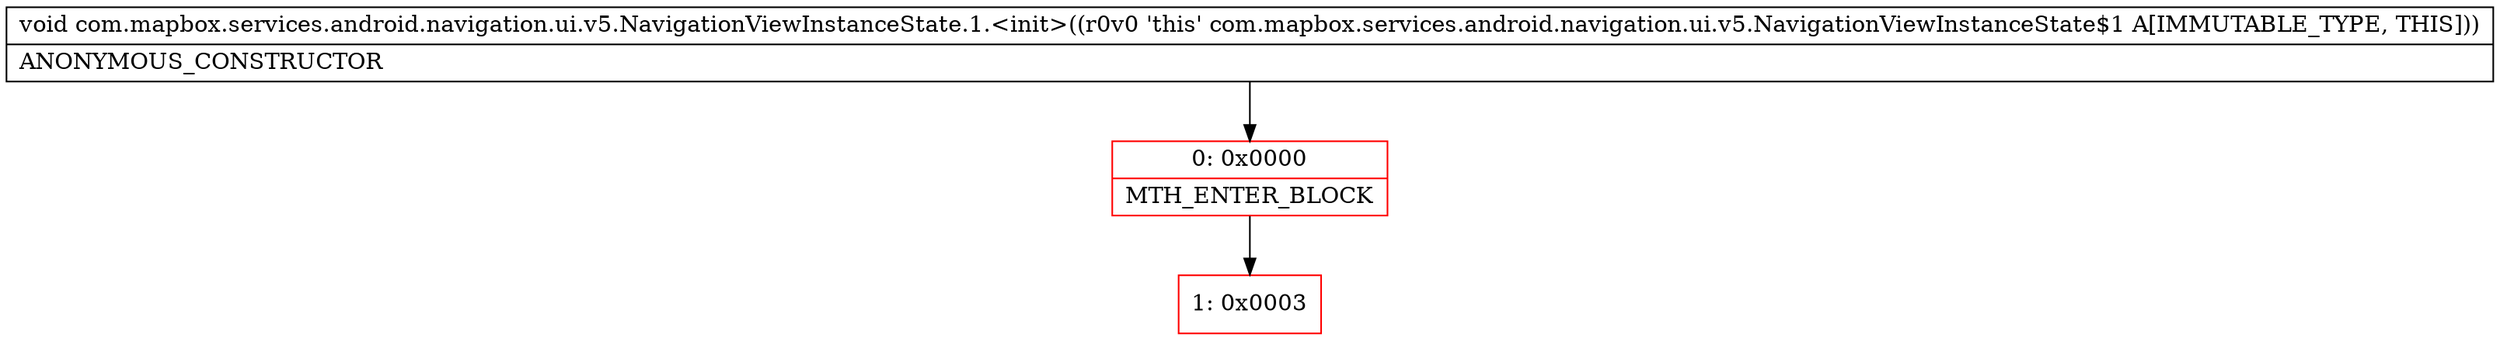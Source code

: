 digraph "CFG forcom.mapbox.services.android.navigation.ui.v5.NavigationViewInstanceState.1.\<init\>()V" {
subgraph cluster_Region_1578666897 {
label = "R(0)";
node [shape=record,color=blue];
}
Node_0 [shape=record,color=red,label="{0\:\ 0x0000|MTH_ENTER_BLOCK\l}"];
Node_1 [shape=record,color=red,label="{1\:\ 0x0003}"];
MethodNode[shape=record,label="{void com.mapbox.services.android.navigation.ui.v5.NavigationViewInstanceState.1.\<init\>((r0v0 'this' com.mapbox.services.android.navigation.ui.v5.NavigationViewInstanceState$1 A[IMMUTABLE_TYPE, THIS]))  | ANONYMOUS_CONSTRUCTOR\l}"];
MethodNode -> Node_0;
Node_0 -> Node_1;
}

